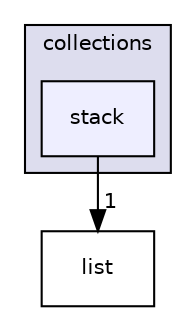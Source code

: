 digraph "collections/stack" {
  compound=true
  node [ fontsize="10", fontname="Helvetica"];
  edge [ labelfontsize="10", labelfontname="Helvetica"];
  subgraph clusterdir_d5762d0567c4c00fccbddb05db217c60 {
    graph [ bgcolor="#ddddee", pencolor="black", label="collections" fontname="Helvetica", fontsize="10", URL="dir_d5762d0567c4c00fccbddb05db217c60.html"]
  dir_cfd8cad10ecd3edb3f27388d7806eec6 [shape=box, label="stack", style="filled", fillcolor="#eeeeff", pencolor="black", URL="dir_cfd8cad10ecd3edb3f27388d7806eec6.html"];
  }
  dir_fe179f5a0cd46862189cb836271fc7bc [shape=box label="list" URL="dir_fe179f5a0cd46862189cb836271fc7bc.html"];
  dir_cfd8cad10ecd3edb3f27388d7806eec6->dir_fe179f5a0cd46862189cb836271fc7bc [headlabel="1", labeldistance=1.5 headhref="dir_000008_000006.html"];
}
